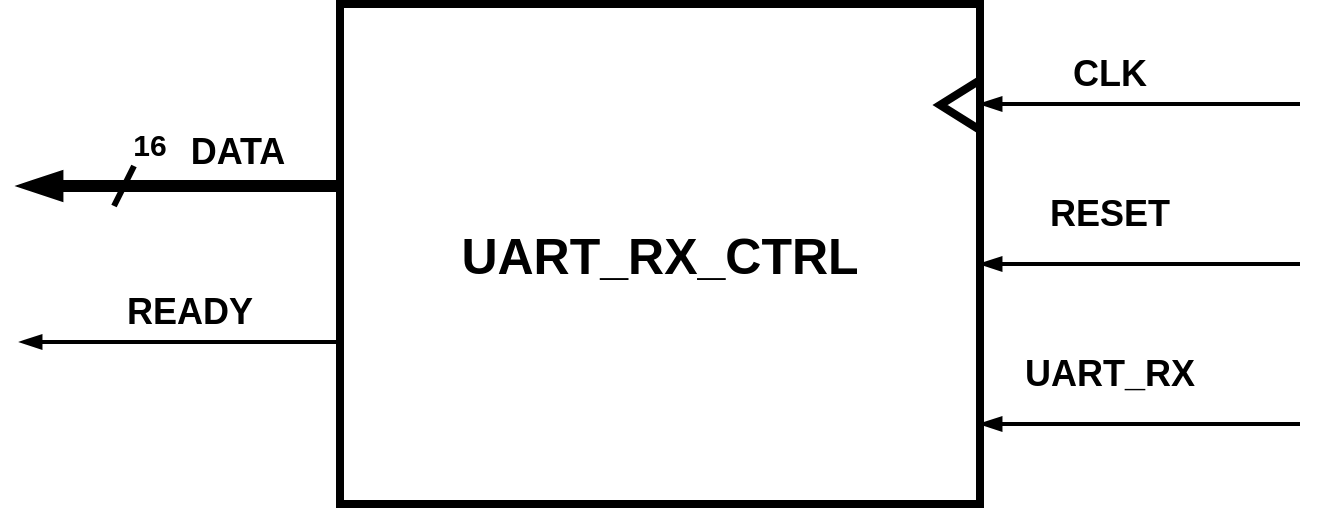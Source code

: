 <mxfile version="22.1.2" type="device">
  <diagram name="Page-1" id="Msyfda122exQ32gfGFP5">
    <mxGraphModel dx="1418" dy="868" grid="1" gridSize="10" guides="1" tooltips="1" connect="1" arrows="1" fold="1" page="1" pageScale="1" pageWidth="850" pageHeight="1100" math="0" shadow="0">
      <root>
        <mxCell id="0" />
        <mxCell id="1" parent="0" />
        <mxCell id="exvpy15h_BR9tqUWTc7T-1" value="&lt;font size=&quot;1&quot; style=&quot;&quot;&gt;&lt;b style=&quot;font-size: 25px;&quot;&gt;UART_RX_CTRL&lt;/b&gt;&lt;/font&gt;" style="rounded=0;whiteSpace=wrap;html=1;strokeWidth=4;" parent="1" vertex="1">
          <mxGeometry x="240" y="230" width="320" height="250" as="geometry" />
        </mxCell>
        <mxCell id="exvpy15h_BR9tqUWTc7T-2" value="" style="endArrow=none;html=1;strokeWidth=2;endFill=0;rounded=0;startArrow=blockThin;startFill=1;" parent="1" edge="1">
          <mxGeometry width="50" height="50" relative="1" as="geometry">
            <mxPoint x="560" y="360" as="sourcePoint" />
            <mxPoint x="720" y="360" as="targetPoint" />
          </mxGeometry>
        </mxCell>
        <mxCell id="exvpy15h_BR9tqUWTc7T-3" value="" style="endArrow=none;html=1;strokeWidth=2;endFill=0;rounded=0;startArrow=blockThin;startFill=1;" parent="1" edge="1">
          <mxGeometry width="50" height="50" relative="1" as="geometry">
            <mxPoint x="560" y="280" as="sourcePoint" />
            <mxPoint x="720" y="280" as="targetPoint" />
          </mxGeometry>
        </mxCell>
        <mxCell id="exvpy15h_BR9tqUWTc7T-4" value="&lt;font size=&quot;1&quot; style=&quot;&quot;&gt;&lt;b style=&quot;font-size: 18px;&quot;&gt;CLK&lt;/b&gt;&lt;/font&gt;" style="text;html=1;strokeColor=none;fillColor=none;align=center;verticalAlign=middle;whiteSpace=wrap;rounded=0;fontSize=16;" parent="1" vertex="1">
          <mxGeometry x="590" y="250" width="70" height="30" as="geometry" />
        </mxCell>
        <mxCell id="exvpy15h_BR9tqUWTc7T-5" value="&lt;font size=&quot;1&quot; style=&quot;&quot;&gt;&lt;b style=&quot;font-size: 18px;&quot;&gt;RESET&lt;/b&gt;&lt;/font&gt;" style="text;html=1;strokeColor=none;fillColor=none;align=center;verticalAlign=middle;whiteSpace=wrap;rounded=0;fontSize=16;" parent="1" vertex="1">
          <mxGeometry x="590" y="320" width="70" height="30" as="geometry" />
        </mxCell>
        <mxCell id="exvpy15h_BR9tqUWTc7T-6" value="" style="triangle;whiteSpace=wrap;html=1;strokeWidth=4;direction=west;" parent="1" vertex="1">
          <mxGeometry x="540" y="268" width="20" height="25" as="geometry" />
        </mxCell>
        <mxCell id="exvpy15h_BR9tqUWTc7T-7" value="" style="endArrow=none;html=1;strokeWidth=6;endFill=0;rounded=0;startArrow=blockThin;startFill=1;" parent="1" edge="1">
          <mxGeometry width="50" height="50" relative="1" as="geometry">
            <mxPoint x="80" y="321" as="sourcePoint" />
            <mxPoint x="240" y="321" as="targetPoint" />
          </mxGeometry>
        </mxCell>
        <mxCell id="exvpy15h_BR9tqUWTc7T-8" value="&lt;font size=&quot;1&quot; style=&quot;&quot;&gt;&lt;b style=&quot;font-size: 18px;&quot;&gt;DATA&lt;/b&gt;&lt;/font&gt;" style="text;html=1;strokeColor=none;fillColor=none;align=center;verticalAlign=middle;whiteSpace=wrap;rounded=0;fontSize=16;" parent="1" vertex="1">
          <mxGeometry x="154" y="289" width="70" height="30" as="geometry" />
        </mxCell>
        <mxCell id="exvpy15h_BR9tqUWTc7T-9" value="&lt;b style=&quot;&quot;&gt;&lt;sub style=&quot;&quot;&gt;&lt;font style=&quot;font-size: 15px;&quot;&gt;16&lt;/font&gt;&lt;/sub&gt;&lt;/b&gt;" style="text;html=1;strokeColor=none;fillColor=none;align=center;verticalAlign=middle;whiteSpace=wrap;rounded=0;fontSize=16;" parent="1" vertex="1">
          <mxGeometry x="135" y="287" width="20" height="22" as="geometry" />
        </mxCell>
        <mxCell id="exvpy15h_BR9tqUWTc7T-10" value="" style="endArrow=none;html=1;rounded=0;strokeWidth=3;" parent="1" edge="1">
          <mxGeometry width="50" height="50" relative="1" as="geometry">
            <mxPoint x="127" y="331" as="sourcePoint" />
            <mxPoint x="137" y="311" as="targetPoint" />
          </mxGeometry>
        </mxCell>
        <mxCell id="exvpy15h_BR9tqUWTc7T-13" value="" style="endArrow=none;html=1;strokeWidth=2;endFill=0;rounded=0;startArrow=blockThin;startFill=1;" parent="1" edge="1">
          <mxGeometry width="50" height="50" relative="1" as="geometry">
            <mxPoint x="80" y="399" as="sourcePoint" />
            <mxPoint x="240" y="399" as="targetPoint" />
          </mxGeometry>
        </mxCell>
        <mxCell id="exvpy15h_BR9tqUWTc7T-14" value="&lt;font size=&quot;1&quot; style=&quot;&quot;&gt;&lt;b style=&quot;font-size: 18px;&quot;&gt;READY&lt;/b&gt;&lt;/font&gt;" style="text;html=1;strokeColor=none;fillColor=none;align=center;verticalAlign=middle;whiteSpace=wrap;rounded=0;fontSize=16;" parent="1" vertex="1">
          <mxGeometry x="130" y="369" width="70" height="30" as="geometry" />
        </mxCell>
        <mxCell id="exvpy15h_BR9tqUWTc7T-15" value="" style="endArrow=none;html=1;strokeWidth=2;endFill=0;rounded=0;startArrow=blockThin;startFill=1;" parent="1" edge="1">
          <mxGeometry width="50" height="50" relative="1" as="geometry">
            <mxPoint x="560" y="440" as="sourcePoint" />
            <mxPoint x="720" y="440" as="targetPoint" />
          </mxGeometry>
        </mxCell>
        <mxCell id="exvpy15h_BR9tqUWTc7T-16" value="&lt;font size=&quot;1&quot; style=&quot;&quot;&gt;&lt;b style=&quot;font-size: 18px;&quot;&gt;UART_RX&lt;/b&gt;&lt;/font&gt;" style="text;html=1;strokeColor=none;fillColor=none;align=center;verticalAlign=middle;whiteSpace=wrap;rounded=0;fontSize=16;" parent="1" vertex="1">
          <mxGeometry x="590" y="400" width="70" height="30" as="geometry" />
        </mxCell>
      </root>
    </mxGraphModel>
  </diagram>
</mxfile>
